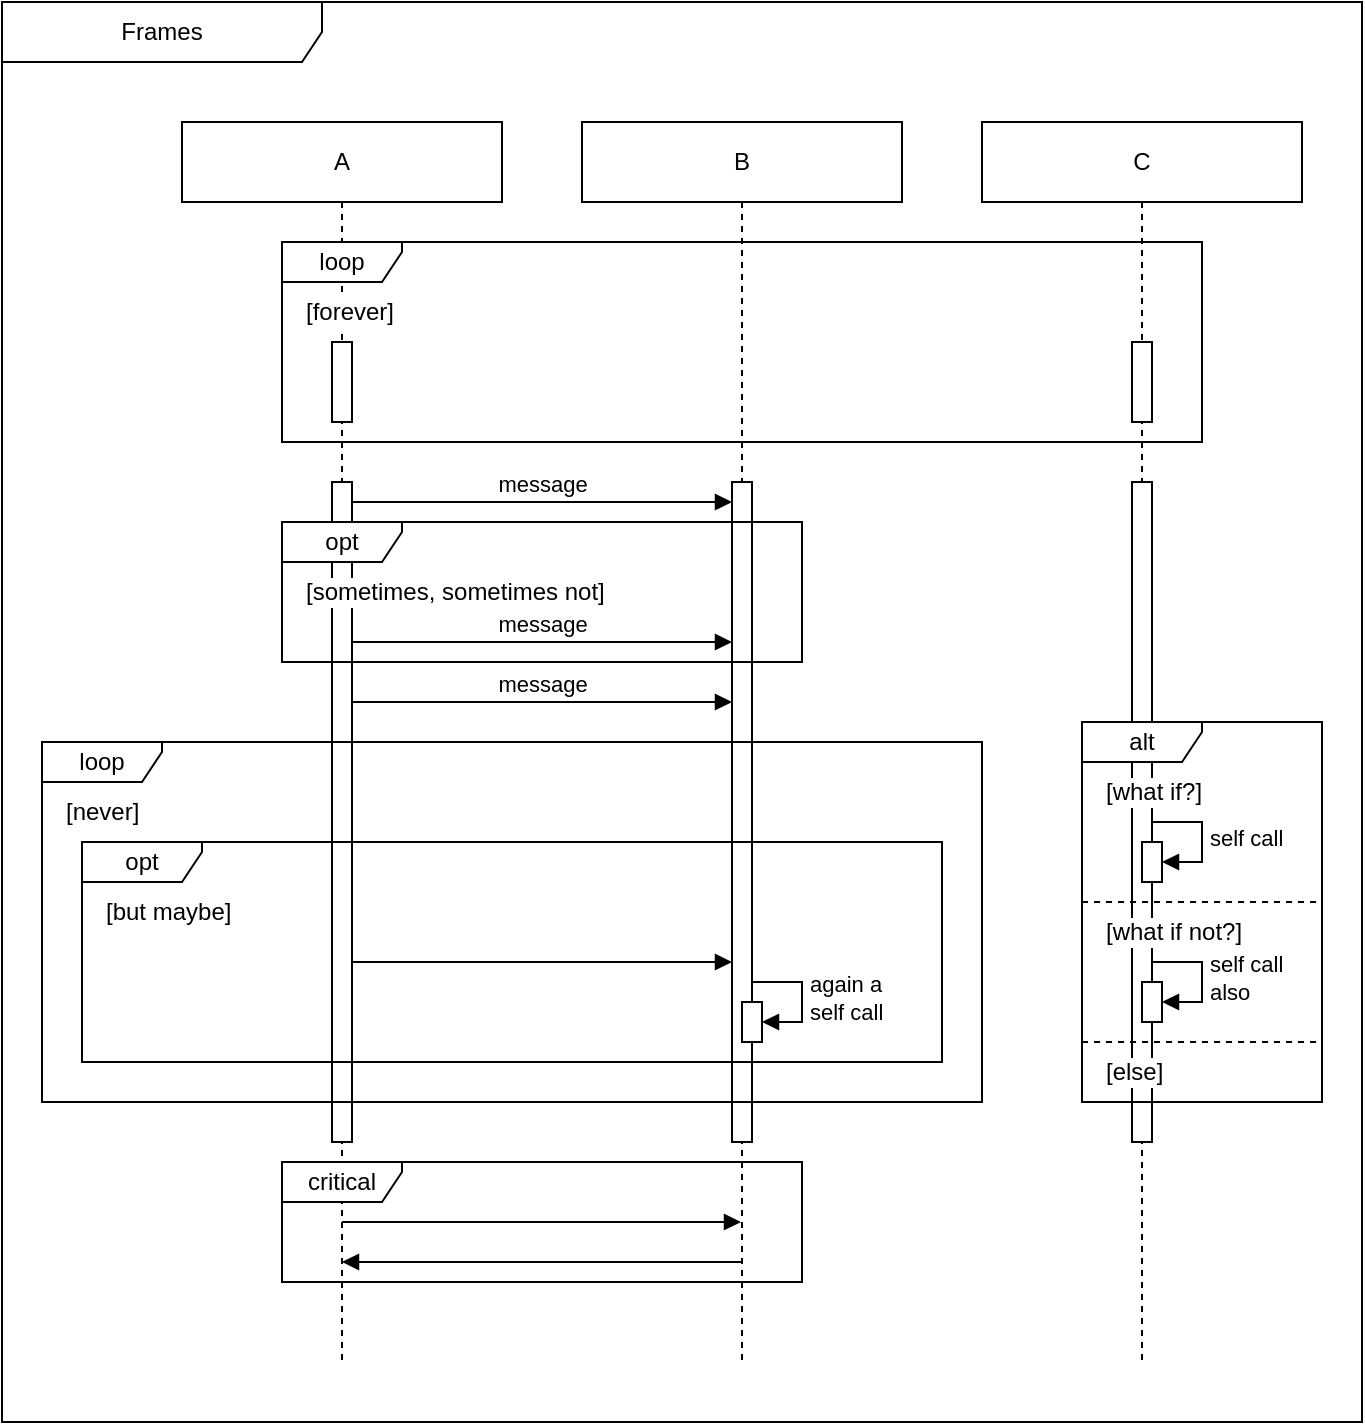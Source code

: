 <mxfile version="26.2.2">
  <diagram name="Diagram" id="test-1">
    <mxGraphModel dx="0" dy="0" grid="1" gridSize="10" guides="1" tooltips="1" connect="1" arrows="1" fold="1" page="0" pageScale="1" pageWidth="851" pageHeight="1100" background="#ffffff" math="0" shadow="0">
      <root>
        <mxCell id="0" />
        <mxCell id="1" parent="0" />
        <mxCell id="test-2" value="Frames" parent="1" style="shape=umlFrame;whiteSpace=wrap;html=1;pointerEvents=0;width=160;height=30;" vertex="1">
          <mxGeometry x="-90.0" y="-60" width="680.0" height="710" as="geometry" />
        </mxCell>
        <mxCell id="test-3" value="A" parent="1" style="shape=umlLifeline;perimeter=lifelinePerimeter;whiteSpace=wrap;html=1;container=1;dropTarget=0;collapsible=0;recursiveResize=0;outlineConnect=0;portConstraint=eastwest;newEdgeStyle={&quot;curved&quot;:0,&quot;rounded&quot;:0};size=40;" vertex="1">
          <mxGeometry x="0" y="0" width="160" height="620" as="geometry" />
        </mxCell>
        <mxCell id="test-4" value="B" parent="1" style="shape=umlLifeline;perimeter=lifelinePerimeter;whiteSpace=wrap;html=1;container=1;dropTarget=0;collapsible=0;recursiveResize=0;outlineConnect=0;portConstraint=eastwest;newEdgeStyle={&quot;curved&quot;:0,&quot;rounded&quot;:0};size=40;" vertex="1">
          <mxGeometry x="200" y="0" width="160" height="620" as="geometry" />
        </mxCell>
        <mxCell id="test-5" value="C" parent="1" style="shape=umlLifeline;perimeter=lifelinePerimeter;whiteSpace=wrap;html=1;container=1;dropTarget=0;collapsible=0;recursiveResize=0;outlineConnect=0;portConstraint=eastwest;newEdgeStyle={&quot;curved&quot;:0,&quot;rounded&quot;:0};size=40;" vertex="1">
          <mxGeometry x="400" y="0" width="160" height="620" as="geometry" />
        </mxCell>
        <mxCell id="test-6" value="loop" parent="1" style="shape=umlFrame;whiteSpace=wrap;html=1;pointerEvents=0;width=60;height=20;" vertex="1">
          <mxGeometry x="50.0" y="60" width="460.0" height="100" as="geometry" />
        </mxCell>
        <mxCell id="test-7" value="[forever]" parent="test-6" style="text;html=1;rounded=0;labelBackgroundColor=default;align=left;verticalAlign=middle;" vertex="1">
          <mxGeometry x="10" y="25" width="100" height="20" as="geometry" />
        </mxCell>
        <mxCell id="test-8" value="" parent="test-3" style="html=1;points=[[0,0,0,0,5],[0,1,0,0,-5],[1,0,0,0,5],[1,1,0,0,-5]];perimeter=orthogonalPerimeter;outlineConnect=0;targetShapes=umlLifeline;portConstraint=eastwest;newEdgeStyle={&quot;curved&quot;:0,&quot;rounded&quot;:0};" vertex="1">
          <mxGeometry x="75.0" y="110" width="10" height="40" as="geometry" />
        </mxCell>
        <mxCell id="test-9" value="" parent="test-5" style="html=1;points=[[0,0,0,0,5],[0,1,0,0,-5],[1,0,0,0,5],[1,1,0,0,-5]];perimeter=orthogonalPerimeter;outlineConnect=0;targetShapes=umlLifeline;portConstraint=eastwest;newEdgeStyle={&quot;curved&quot;:0,&quot;rounded&quot;:0};" vertex="1">
          <mxGeometry x="75.0" y="110" width="10" height="40" as="geometry" />
        </mxCell>
        <mxCell id="test-10" value="" parent="test-3" style="html=1;points=[[0,0,0,0,5],[0,1,0,0,-5],[1,0,0,0,5],[1,1,0,0,-5]];perimeter=orthogonalPerimeter;outlineConnect=0;targetShapes=umlLifeline;portConstraint=eastwest;newEdgeStyle={&quot;curved&quot;:0,&quot;rounded&quot;:0};" vertex="1">
          <mxGeometry x="75.0" y="180" width="10" height="330" as="geometry" />
        </mxCell>
        <mxCell id="test-11" value="" parent="test-4" style="html=1;points=[[0,0,0,0,5],[0,1,0,0,-5],[1,0,0,0,5],[1,1,0,0,-5]];perimeter=orthogonalPerimeter;outlineConnect=0;targetShapes=umlLifeline;portConstraint=eastwest;newEdgeStyle={&quot;curved&quot;:0,&quot;rounded&quot;:0};" vertex="1">
          <mxGeometry x="75.0" y="180" width="10" height="330" as="geometry" />
        </mxCell>
        <mxCell id="test-12" value="" parent="test-5" style="html=1;points=[[0,0,0,0,5],[0,1,0,0,-5],[1,0,0,0,5],[1,1,0,0,-5]];perimeter=orthogonalPerimeter;outlineConnect=0;targetShapes=umlLifeline;portConstraint=eastwest;newEdgeStyle={&quot;curved&quot;:0,&quot;rounded&quot;:0};" vertex="1">
          <mxGeometry x="75.0" y="180" width="10" height="330" as="geometry" />
        </mxCell>
        <mxCell id="test-13" value="message" parent="1" style="html=1;curved=0;rounded=0;align=center;verticalAlign=bottom;endArrow=block;dashed=0;" edge="1" source="test-10" target="test-11">
          <mxGeometry relative="1" as="geometry">
            <mxPoint as="sourcePoint" />
            <mxPoint as="targetPoint" />
            <Array as="points">
              <mxPoint x="180.0" y="190" />
            </Array>
          </mxGeometry>
        </mxCell>
        <mxCell id="test-14" value="opt" parent="1" style="shape=umlFrame;whiteSpace=wrap;html=1;pointerEvents=0;width=60;height=20;" vertex="1">
          <mxGeometry x="50.0" y="200" width="260.0" height="70" as="geometry" />
        </mxCell>
        <mxCell id="test-15" value="[sometimes, sometimes not]" parent="test-14" style="text;html=1;rounded=0;labelBackgroundColor=default;align=left;verticalAlign=middle;" vertex="1">
          <mxGeometry x="10" y="25" width="100" height="20" as="geometry" />
        </mxCell>
        <mxCell id="test-16" value="message" parent="1" style="html=1;curved=0;rounded=0;align=center;verticalAlign=bottom;endArrow=block;dashed=0;" edge="1" source="test-10" target="test-11">
          <mxGeometry relative="1" as="geometry">
            <mxPoint as="sourcePoint" />
            <mxPoint as="targetPoint" />
            <Array as="points">
              <mxPoint x="180.0" y="260" />
            </Array>
          </mxGeometry>
        </mxCell>
        <mxCell id="test-17" value="message" parent="1" style="html=1;curved=0;rounded=0;align=center;verticalAlign=bottom;endArrow=block;dashed=0;" edge="1" source="test-10" target="test-11">
          <mxGeometry relative="1" as="geometry">
            <mxPoint as="sourcePoint" />
            <mxPoint as="targetPoint" />
            <Array as="points">
              <mxPoint x="180.0" y="290" />
            </Array>
          </mxGeometry>
        </mxCell>
        <mxCell id="test-18" value="alt" parent="1" style="shape=umlFrame;whiteSpace=wrap;html=1;pointerEvents=0;width=60;height=20;" vertex="1">
          <mxGeometry x="450.0" y="300" width="120.0" height="190" as="geometry" />
        </mxCell>
        <mxCell id="test-19" value="[what if?]" parent="test-18" style="text;html=1;rounded=0;labelBackgroundColor=default;align=left;verticalAlign=middle;" vertex="1">
          <mxGeometry x="10" y="25" width="100" height="20" as="geometry" />
        </mxCell>
        <mxCell id="test-20" value="" parent="test-5" style="html=1;points=[[0,0,0,0,5],[0,1,0,0,-5],[1,0,0,0,5],[1,1,0,0,-5]];perimeter=orthogonalPerimeter;outlineConnect=0;targetShapes=umlLifeline;portConstraint=eastwest;newEdgeStyle={&quot;curved&quot;:0,&quot;rounded&quot;:0};" vertex="1">
          <mxGeometry x="80.0" y="360" width="10" height="20" as="geometry" />
        </mxCell>
        <mxCell id="test-21" value="self call" parent="1" style="html=1;curved=0;rounded=0;spacingLeft=2;align=left;verticalAlign=middle;endArrow=block;dashed=0;" edge="1" source="test-12" target="test-20">
          <mxGeometry relative="1" as="geometry">
            <mxPoint as="sourcePoint" />
            <mxPoint as="targetPoint" />
            <Array as="points">
              <mxPoint x="510.0" y="350" />
              <mxPoint x="510.0" y="370.0" />
            </Array>
          </mxGeometry>
        </mxCell>
        <mxCell id="test-22" value="" parent="1" style="html=1;endArrow=none;dashed=1;rounded=0;entryX=1;entryY=0.474;entryDx=0;entryDy=0;entryPerimeter=0;exitX=0;exitY=0.474;exitDx=0;exitDy=0;exitPerimeter=0;" edge="1" source="test-18" target="test-18">
          <mxGeometry relative="1" as="geometry">
            <mxPoint as="targetPoint" />
            <mxPoint as="sourcePoint" />
          </mxGeometry>
        </mxCell>
        <mxCell id="test-23" value="[what if not?]" parent="test-18" style="text;html=1;rounded=0;labelBackgroundColor=default;align=left;verticalAlign=middle;" vertex="1">
          <mxGeometry x="10" y="95" width="100" height="20" as="geometry" />
        </mxCell>
        <mxCell id="test-24" value="" parent="test-5" style="html=1;points=[[0,0,0,0,5],[0,1,0,0,-5],[1,0,0,0,5],[1,1,0,0,-5]];perimeter=orthogonalPerimeter;outlineConnect=0;targetShapes=umlLifeline;portConstraint=eastwest;newEdgeStyle={&quot;curved&quot;:0,&quot;rounded&quot;:0};" vertex="1">
          <mxGeometry x="80.0" y="430" width="10" height="20" as="geometry" />
        </mxCell>
        <mxCell id="test-25" value="self call&lt;br/&gt;also" parent="1" style="html=1;curved=0;rounded=0;spacingLeft=2;align=left;verticalAlign=middle;endArrow=block;dashed=0;" edge="1" source="test-12" target="test-24">
          <mxGeometry relative="1" as="geometry">
            <mxPoint as="sourcePoint" />
            <mxPoint as="targetPoint" />
            <Array as="points">
              <mxPoint x="510.0" y="420" />
              <mxPoint x="510.0" y="440.0" />
            </Array>
          </mxGeometry>
        </mxCell>
        <mxCell id="test-26" value="" parent="1" style="html=1;endArrow=none;dashed=1;rounded=0;entryX=1;entryY=0.842;entryDx=0;entryDy=0;entryPerimeter=0;exitX=0;exitY=0.842;exitDx=0;exitDy=0;exitPerimeter=0;" edge="1" source="test-18" target="test-18">
          <mxGeometry relative="1" as="geometry">
            <mxPoint as="targetPoint" />
            <mxPoint as="sourcePoint" />
          </mxGeometry>
        </mxCell>
        <mxCell id="test-27" value="[else]" parent="test-18" style="text;html=1;rounded=0;labelBackgroundColor=default;align=left;verticalAlign=middle;" vertex="1">
          <mxGeometry x="10" y="165" width="100" height="20" as="geometry" />
        </mxCell>
        <mxCell id="test-28" value="loop" parent="1" style="shape=umlFrame;whiteSpace=wrap;html=1;pointerEvents=0;width=60;height=20;" vertex="1">
          <mxGeometry x="-70.0" y="310" width="470.0" height="180" as="geometry" />
        </mxCell>
        <mxCell id="test-29" value="[never]" parent="test-28" style="text;html=1;rounded=0;labelBackgroundColor=default;align=left;verticalAlign=middle;" vertex="1">
          <mxGeometry x="10" y="25" width="100" height="20" as="geometry" />
        </mxCell>
        <mxCell id="test-30" value="opt" parent="1" style="shape=umlFrame;whiteSpace=wrap;html=1;pointerEvents=0;width=60;height=20;" vertex="1">
          <mxGeometry x="-50.0" y="360" width="430.0" height="110" as="geometry" />
        </mxCell>
        <mxCell id="test-31" value="[but maybe]" parent="test-30" style="text;html=1;rounded=0;labelBackgroundColor=default;align=left;verticalAlign=middle;" vertex="1">
          <mxGeometry x="10" y="25" width="100" height="20" as="geometry" />
        </mxCell>
        <mxCell id="test-32" value="" parent="1" style="html=1;curved=0;rounded=0;align=center;verticalAlign=bottom;endArrow=block;dashed=0;" edge="1" source="test-10" target="test-11">
          <mxGeometry relative="1" as="geometry">
            <mxPoint as="sourcePoint" />
            <mxPoint as="targetPoint" />
            <Array as="points">
              <mxPoint x="180.0" y="420" />
            </Array>
          </mxGeometry>
        </mxCell>
        <mxCell id="test-33" value="" parent="test-4" style="html=1;points=[[0,0,0,0,5],[0,1,0,0,-5],[1,0,0,0,5],[1,1,0,0,-5]];perimeter=orthogonalPerimeter;outlineConnect=0;targetShapes=umlLifeline;portConstraint=eastwest;newEdgeStyle={&quot;curved&quot;:0,&quot;rounded&quot;:0};" vertex="1">
          <mxGeometry x="80.0" y="440" width="10" height="20" as="geometry" />
        </mxCell>
        <mxCell id="test-34" value="again a&lt;br/&gt;self call" parent="1" style="html=1;curved=0;rounded=0;spacingLeft=2;align=left;verticalAlign=middle;endArrow=block;dashed=0;" edge="1" source="test-11" target="test-33">
          <mxGeometry relative="1" as="geometry">
            <mxPoint as="sourcePoint" />
            <mxPoint as="targetPoint" />
            <Array as="points">
              <mxPoint x="310.0" y="430" />
              <mxPoint x="310.0" y="450.0" />
            </Array>
          </mxGeometry>
        </mxCell>
        <mxCell id="test-35" value="critical" parent="1" style="shape=umlFrame;whiteSpace=wrap;html=1;pointerEvents=0;width=60;height=20;" vertex="1">
          <mxGeometry x="50.0" y="520" width="260.0" height="60" as="geometry" />
        </mxCell>
        <mxCell id="test-36" value="" parent="1" style="html=1;curved=0;rounded=0;align=center;verticalAlign=bottom;endArrow=block;dashed=0;" edge="1" source="test-3" target="test-4">
          <mxGeometry relative="1" as="geometry">
            <mxPoint as="sourcePoint" />
            <mxPoint as="targetPoint" />
            <Array as="points">
              <mxPoint x="180.0" y="550" />
            </Array>
          </mxGeometry>
        </mxCell>
        <mxCell id="test-37" value="" parent="1" style="html=1;curved=0;rounded=0;align=center;verticalAlign=bottom;endArrow=block;dashed=0;" edge="1" source="test-4" target="test-3">
          <mxGeometry relative="1" as="geometry">
            <mxPoint as="sourcePoint" />
            <mxPoint as="targetPoint" />
            <Array as="points">
              <mxPoint x="180.0" y="570" />
            </Array>
          </mxGeometry>
        </mxCell>
      </root>
    </mxGraphModel>
  </diagram>
</mxfile>
